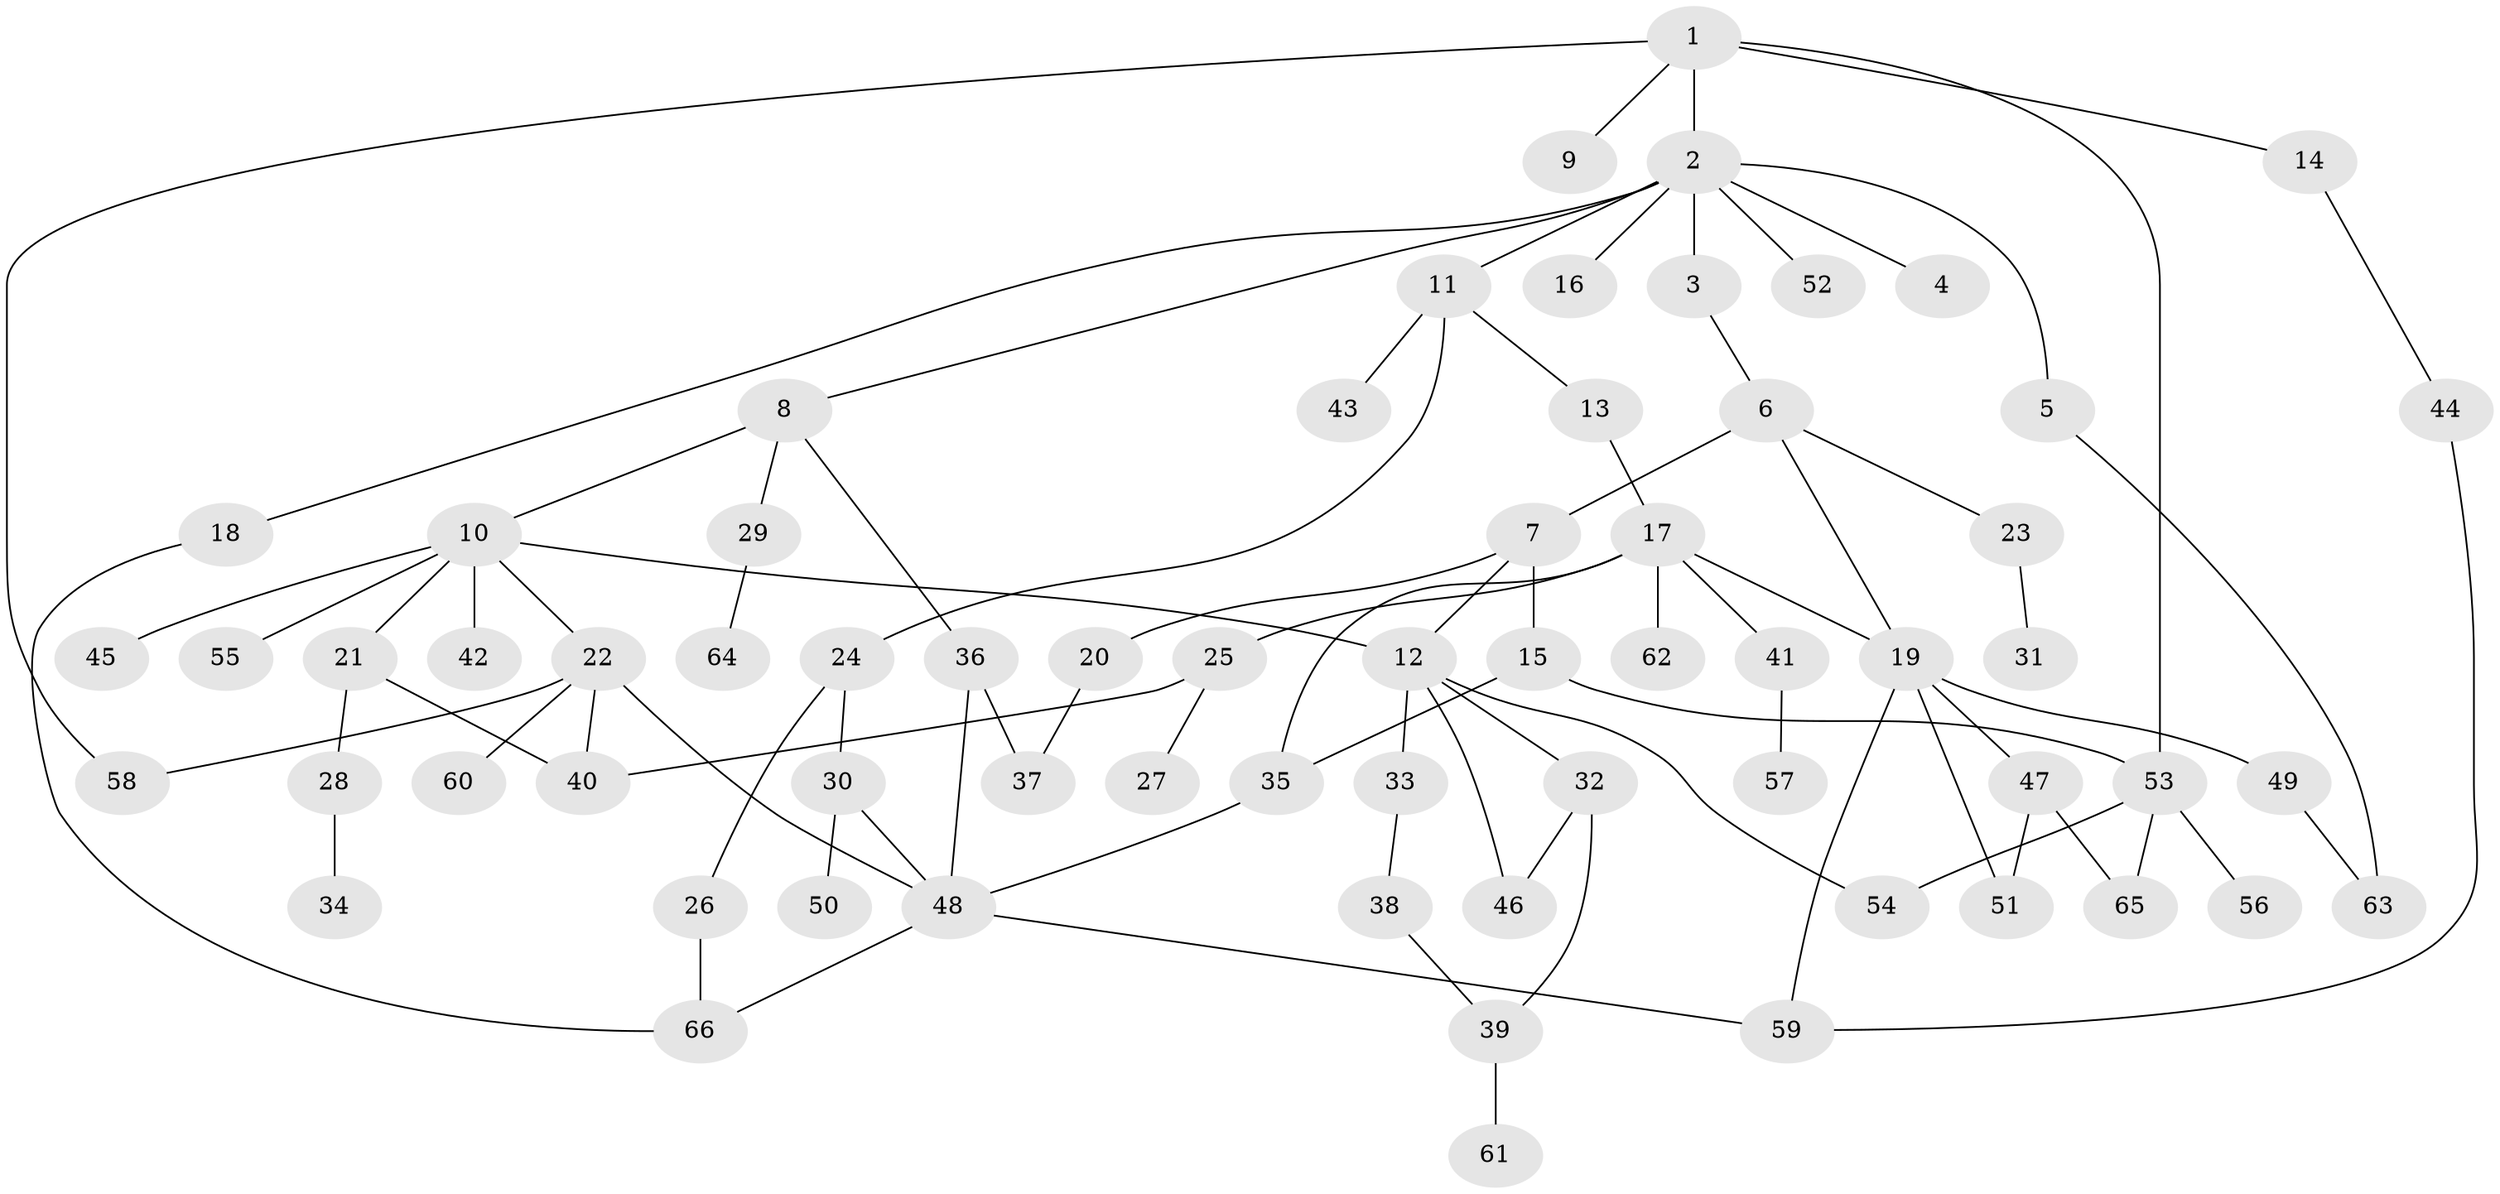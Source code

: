 // coarse degree distribution, {5: 0.1, 8: 0.025, 2: 0.2, 1: 0.3, 4: 0.15, 7: 0.025, 3: 0.175, 6: 0.025}
// Generated by graph-tools (version 1.1) at 2025/48/03/04/25 22:48:58]
// undirected, 66 vertices, 86 edges
graph export_dot {
  node [color=gray90,style=filled];
  1;
  2;
  3;
  4;
  5;
  6;
  7;
  8;
  9;
  10;
  11;
  12;
  13;
  14;
  15;
  16;
  17;
  18;
  19;
  20;
  21;
  22;
  23;
  24;
  25;
  26;
  27;
  28;
  29;
  30;
  31;
  32;
  33;
  34;
  35;
  36;
  37;
  38;
  39;
  40;
  41;
  42;
  43;
  44;
  45;
  46;
  47;
  48;
  49;
  50;
  51;
  52;
  53;
  54;
  55;
  56;
  57;
  58;
  59;
  60;
  61;
  62;
  63;
  64;
  65;
  66;
  1 -- 2;
  1 -- 9;
  1 -- 14;
  1 -- 58;
  1 -- 53;
  2 -- 3;
  2 -- 4;
  2 -- 5;
  2 -- 8;
  2 -- 11;
  2 -- 16;
  2 -- 18;
  2 -- 52;
  3 -- 6;
  5 -- 63;
  6 -- 7;
  6 -- 23;
  6 -- 19;
  7 -- 12;
  7 -- 15;
  7 -- 20;
  8 -- 10;
  8 -- 29;
  8 -- 36;
  10 -- 21;
  10 -- 22;
  10 -- 42;
  10 -- 45;
  10 -- 55;
  10 -- 12;
  11 -- 13;
  11 -- 24;
  11 -- 43;
  12 -- 32;
  12 -- 33;
  12 -- 46;
  12 -- 54;
  13 -- 17;
  14 -- 44;
  15 -- 35;
  15 -- 53;
  17 -- 19;
  17 -- 25;
  17 -- 41;
  17 -- 62;
  17 -- 35;
  18 -- 66;
  19 -- 47;
  19 -- 49;
  19 -- 51;
  19 -- 59;
  20 -- 37;
  21 -- 28;
  21 -- 40;
  22 -- 40;
  22 -- 48;
  22 -- 58;
  22 -- 60;
  23 -- 31;
  24 -- 26;
  24 -- 30;
  25 -- 27;
  25 -- 40;
  26 -- 66;
  28 -- 34;
  29 -- 64;
  30 -- 50;
  30 -- 48;
  32 -- 39;
  32 -- 46;
  33 -- 38;
  35 -- 48;
  36 -- 37;
  36 -- 48;
  38 -- 39;
  39 -- 61;
  41 -- 57;
  44 -- 59;
  47 -- 51;
  47 -- 65;
  48 -- 66;
  48 -- 59;
  49 -- 63;
  53 -- 56;
  53 -- 65;
  53 -- 54;
}

